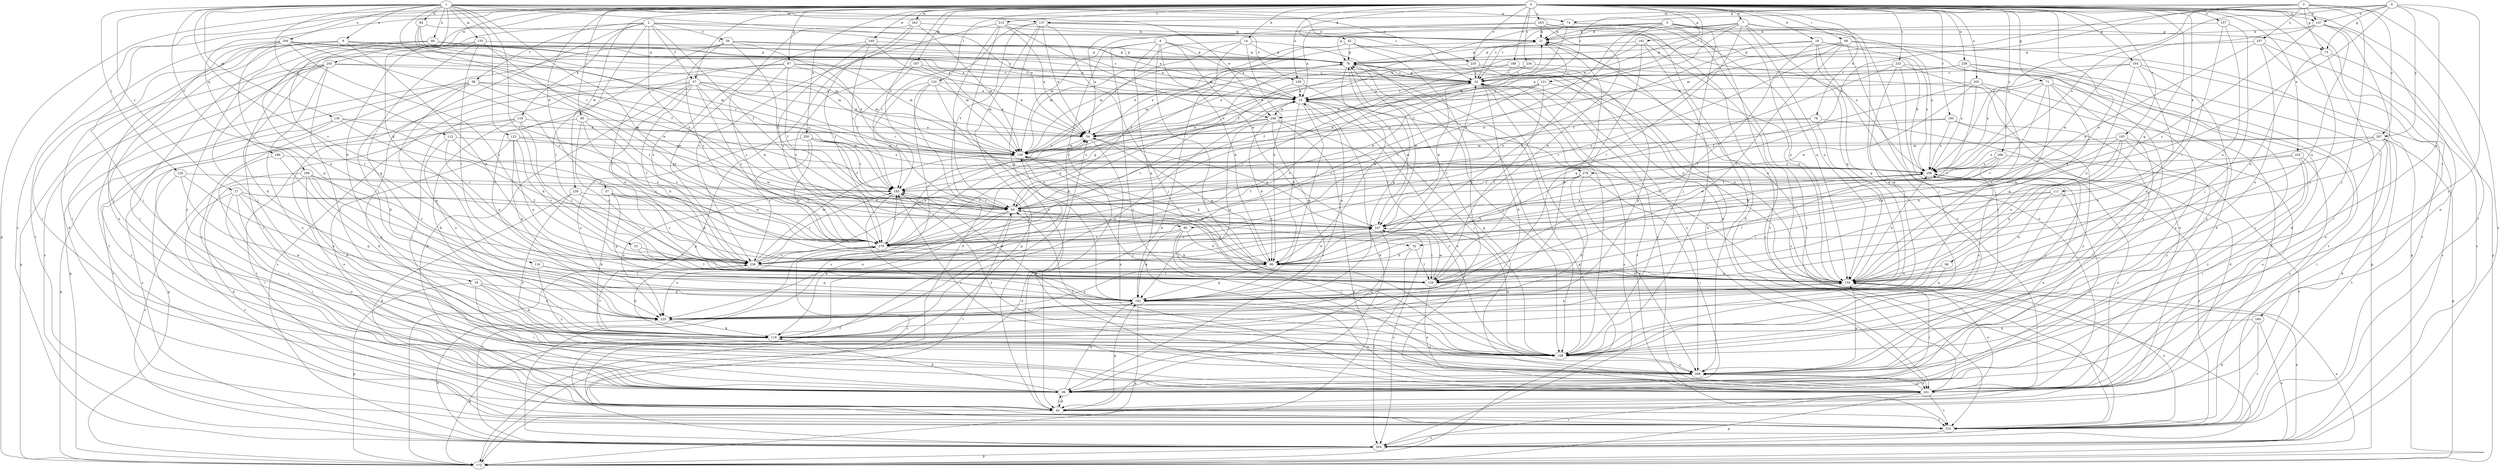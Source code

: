 strict digraph  {
0;
1;
2;
3;
4;
5;
6;
7;
9;
10;
14;
18;
19;
21;
25;
27;
32;
37;
42;
43;
52;
54;
57;
58;
59;
65;
66;
67;
71;
74;
75;
76;
78;
80;
84;
85;
86;
88;
95;
98;
108;
111;
112;
116;
118;
119;
120;
121;
123;
128;
129;
130;
133;
137;
139;
147;
150;
157;
159;
161;
162;
164;
172;
180;
182;
183;
184;
185;
187;
188;
189;
193;
202;
203;
204;
213;
215;
225;
233;
234;
235;
236;
238;
239;
240;
243;
245;
246;
247;
250;
255;
256;
257;
258;
266;
267;
268;
278;
279;
0 -> 7  [label=a];
0 -> 14  [label=b];
0 -> 18  [label=b];
0 -> 37  [label=d];
0 -> 42  [label=d];
0 -> 52  [label=e];
0 -> 57  [label=f];
0 -> 66  [label=g];
0 -> 67  [label=g];
0 -> 71  [label=g];
0 -> 78  [label=h];
0 -> 88  [label=i];
0 -> 95  [label=i];
0 -> 98  [label=i];
0 -> 108  [label=j];
0 -> 111  [label=k];
0 -> 120  [label=l];
0 -> 121  [label=l];
0 -> 147  [label=n];
0 -> 157  [label=o];
0 -> 159  [label=o];
0 -> 162  [label=p];
0 -> 164  [label=p];
0 -> 172  [label=p];
0 -> 180  [label=q];
0 -> 183  [label=r];
0 -> 184  [label=r];
0 -> 185  [label=r];
0 -> 187  [label=r];
0 -> 188  [label=r];
0 -> 202  [label=s];
0 -> 203  [label=s];
0 -> 204  [label=s];
0 -> 213  [label=t];
0 -> 215  [label=t];
0 -> 225  [label=u];
0 -> 233  [label=v];
0 -> 234  [label=v];
0 -> 235  [label=v];
0 -> 238  [label=w];
0 -> 239  [label=w];
0 -> 240  [label=w];
0 -> 243  [label=w];
0 -> 245  [label=w];
0 -> 250  [label=x];
0 -> 255  [label=x];
0 -> 266  [label=y];
0 -> 278  [label=z];
1 -> 9  [label=a];
1 -> 25  [label=c];
1 -> 27  [label=c];
1 -> 32  [label=c];
1 -> 52  [label=e];
1 -> 54  [label=e];
1 -> 74  [label=g];
1 -> 80  [label=h];
1 -> 84  [label=h];
1 -> 112  [label=k];
1 -> 116  [label=k];
1 -> 123  [label=l];
1 -> 128  [label=l];
1 -> 130  [label=m];
1 -> 133  [label=m];
1 -> 137  [label=m];
1 -> 189  [label=r];
1 -> 193  [label=r];
1 -> 235  [label=v];
1 -> 236  [label=v];
1 -> 246  [label=w];
1 -> 256  [label=x];
2 -> 10  [label=a];
2 -> 19  [label=b];
2 -> 57  [label=f];
2 -> 58  [label=f];
2 -> 59  [label=f];
2 -> 65  [label=f];
2 -> 85  [label=h];
2 -> 108  [label=j];
2 -> 118  [label=k];
2 -> 129  [label=l];
2 -> 159  [label=o];
3 -> 74  [label=g];
3 -> 75  [label=g];
3 -> 108  [label=j];
3 -> 137  [label=m];
3 -> 147  [label=n];
3 -> 204  [label=s];
3 -> 257  [label=x];
3 -> 258  [label=x];
3 -> 267  [label=y];
3 -> 278  [label=z];
4 -> 32  [label=c];
4 -> 75  [label=g];
4 -> 139  [label=m];
4 -> 147  [label=n];
4 -> 150  [label=n];
4 -> 258  [label=x];
4 -> 267  [label=y];
4 -> 268  [label=y];
4 -> 279  [label=z];
5 -> 21  [label=b];
5 -> 32  [label=c];
5 -> 65  [label=f];
5 -> 75  [label=g];
5 -> 85  [label=h];
5 -> 86  [label=h];
5 -> 108  [label=j];
5 -> 139  [label=m];
5 -> 150  [label=n];
5 -> 204  [label=s];
5 -> 258  [label=x];
6 -> 10  [label=a];
6 -> 76  [label=g];
6 -> 86  [label=h];
6 -> 108  [label=j];
6 -> 119  [label=k];
6 -> 182  [label=q];
6 -> 246  [label=w];
6 -> 268  [label=y];
7 -> 21  [label=b];
7 -> 32  [label=c];
7 -> 65  [label=f];
7 -> 108  [label=j];
7 -> 119  [label=k];
7 -> 129  [label=l];
7 -> 150  [label=n];
7 -> 182  [label=q];
7 -> 246  [label=w];
9 -> 10  [label=a];
9 -> 43  [label=d];
9 -> 76  [label=g];
9 -> 98  [label=i];
9 -> 139  [label=m];
9 -> 150  [label=n];
9 -> 161  [label=o];
10 -> 32  [label=c];
10 -> 43  [label=d];
10 -> 86  [label=h];
10 -> 108  [label=j];
10 -> 161  [label=o];
10 -> 182  [label=q];
10 -> 246  [label=w];
14 -> 43  [label=d];
14 -> 76  [label=g];
14 -> 86  [label=h];
14 -> 108  [label=j];
14 -> 139  [label=m];
14 -> 279  [label=z];
18 -> 43  [label=d];
18 -> 76  [label=g];
18 -> 129  [label=l];
18 -> 161  [label=o];
18 -> 182  [label=q];
18 -> 258  [label=x];
18 -> 279  [label=z];
19 -> 98  [label=i];
19 -> 119  [label=k];
19 -> 172  [label=p];
19 -> 182  [label=q];
19 -> 225  [label=u];
21 -> 76  [label=g];
25 -> 129  [label=l];
25 -> 236  [label=v];
27 -> 65  [label=f];
27 -> 98  [label=i];
27 -> 108  [label=j];
27 -> 161  [label=o];
27 -> 182  [label=q];
27 -> 215  [label=t];
27 -> 247  [label=w];
32 -> 10  [label=a];
32 -> 76  [label=g];
32 -> 108  [label=j];
32 -> 119  [label=k];
32 -> 204  [label=s];
32 -> 215  [label=t];
32 -> 236  [label=v];
32 -> 247  [label=w];
32 -> 268  [label=y];
37 -> 65  [label=f];
37 -> 86  [label=h];
37 -> 119  [label=k];
37 -> 182  [label=q];
37 -> 236  [label=v];
42 -> 65  [label=f];
42 -> 76  [label=g];
42 -> 139  [label=m];
42 -> 150  [label=n];
42 -> 161  [label=o];
42 -> 225  [label=u];
43 -> 54  [label=e];
43 -> 98  [label=i];
43 -> 182  [label=q];
43 -> 215  [label=t];
43 -> 279  [label=z];
52 -> 86  [label=h];
52 -> 129  [label=l];
52 -> 204  [label=s];
54 -> 139  [label=m];
54 -> 161  [label=o];
57 -> 10  [label=a];
57 -> 43  [label=d];
57 -> 54  [label=e];
57 -> 65  [label=f];
57 -> 98  [label=i];
57 -> 150  [label=n];
57 -> 204  [label=s];
57 -> 236  [label=v];
57 -> 247  [label=w];
57 -> 279  [label=z];
58 -> 10  [label=a];
58 -> 119  [label=k];
58 -> 172  [label=p];
58 -> 215  [label=t];
58 -> 225  [label=u];
58 -> 258  [label=x];
58 -> 279  [label=z];
59 -> 10  [label=a];
59 -> 65  [label=f];
59 -> 76  [label=g];
59 -> 215  [label=t];
59 -> 225  [label=u];
59 -> 258  [label=x];
59 -> 279  [label=z];
65 -> 21  [label=b];
65 -> 119  [label=k];
65 -> 193  [label=r];
65 -> 215  [label=t];
65 -> 225  [label=u];
65 -> 247  [label=w];
66 -> 150  [label=n];
66 -> 182  [label=q];
67 -> 32  [label=c];
67 -> 54  [label=e];
67 -> 65  [label=f];
67 -> 98  [label=i];
67 -> 139  [label=m];
67 -> 236  [label=v];
67 -> 279  [label=z];
71 -> 10  [label=a];
71 -> 108  [label=j];
71 -> 150  [label=n];
71 -> 161  [label=o];
71 -> 182  [label=q];
71 -> 236  [label=v];
71 -> 258  [label=x];
74 -> 21  [label=b];
74 -> 76  [label=g];
74 -> 139  [label=m];
74 -> 150  [label=n];
74 -> 215  [label=t];
75 -> 98  [label=i];
75 -> 150  [label=n];
75 -> 172  [label=p];
76 -> 32  [label=c];
76 -> 54  [label=e];
76 -> 86  [label=h];
76 -> 108  [label=j];
76 -> 150  [label=n];
76 -> 247  [label=w];
76 -> 279  [label=z];
78 -> 43  [label=d];
78 -> 54  [label=e];
78 -> 150  [label=n];
78 -> 193  [label=r];
80 -> 10  [label=a];
80 -> 76  [label=g];
80 -> 98  [label=i];
80 -> 129  [label=l];
80 -> 139  [label=m];
80 -> 268  [label=y];
84 -> 21  [label=b];
84 -> 65  [label=f];
84 -> 139  [label=m];
84 -> 193  [label=r];
85 -> 86  [label=h];
85 -> 108  [label=j];
85 -> 129  [label=l];
85 -> 182  [label=q];
85 -> 279  [label=z];
86 -> 32  [label=c];
86 -> 54  [label=e];
86 -> 65  [label=f];
86 -> 150  [label=n];
86 -> 182  [label=q];
86 -> 225  [label=u];
86 -> 247  [label=w];
88 -> 43  [label=d];
88 -> 65  [label=f];
88 -> 76  [label=g];
88 -> 129  [label=l];
88 -> 161  [label=o];
88 -> 172  [label=p];
88 -> 279  [label=z];
95 -> 54  [label=e];
95 -> 86  [label=h];
95 -> 150  [label=n];
95 -> 204  [label=s];
95 -> 279  [label=z];
98 -> 43  [label=d];
98 -> 119  [label=k];
98 -> 182  [label=q];
98 -> 258  [label=x];
108 -> 32  [label=c];
108 -> 193  [label=r];
108 -> 247  [label=w];
108 -> 268  [label=y];
111 -> 65  [label=f];
111 -> 98  [label=i];
111 -> 129  [label=l];
111 -> 150  [label=n];
112 -> 139  [label=m];
112 -> 150  [label=n];
112 -> 225  [label=u];
112 -> 279  [label=z];
116 -> 129  [label=l];
116 -> 182  [label=q];
116 -> 268  [label=y];
118 -> 54  [label=e];
118 -> 119  [label=k];
118 -> 129  [label=l];
118 -> 172  [label=p];
118 -> 215  [label=t];
118 -> 279  [label=z];
119 -> 10  [label=a];
119 -> 108  [label=j];
119 -> 139  [label=m];
119 -> 172  [label=p];
119 -> 236  [label=v];
119 -> 258  [label=x];
120 -> 10  [label=a];
120 -> 43  [label=d];
120 -> 54  [label=e];
120 -> 150  [label=n];
120 -> 193  [label=r];
120 -> 204  [label=s];
121 -> 10  [label=a];
121 -> 54  [label=e];
121 -> 129  [label=l];
121 -> 150  [label=n];
121 -> 236  [label=v];
123 -> 139  [label=m];
123 -> 150  [label=n];
123 -> 161  [label=o];
123 -> 182  [label=q];
123 -> 236  [label=v];
123 -> 247  [label=w];
128 -> 98  [label=i];
128 -> 119  [label=k];
128 -> 193  [label=r];
128 -> 225  [label=u];
129 -> 161  [label=o];
129 -> 247  [label=w];
130 -> 54  [label=e];
130 -> 86  [label=h];
130 -> 172  [label=p];
130 -> 215  [label=t];
130 -> 279  [label=z];
133 -> 32  [label=c];
133 -> 76  [label=g];
133 -> 108  [label=j];
133 -> 119  [label=k];
133 -> 129  [label=l];
133 -> 182  [label=q];
133 -> 247  [label=w];
137 -> 21  [label=b];
137 -> 54  [label=e];
137 -> 65  [label=f];
137 -> 108  [label=j];
137 -> 172  [label=p];
137 -> 182  [label=q];
137 -> 193  [label=r];
137 -> 258  [label=x];
139 -> 21  [label=b];
139 -> 32  [label=c];
139 -> 86  [label=h];
139 -> 108  [label=j];
139 -> 258  [label=x];
147 -> 21  [label=b];
147 -> 129  [label=l];
147 -> 150  [label=n];
147 -> 161  [label=o];
147 -> 247  [label=w];
147 -> 279  [label=z];
150 -> 10  [label=a];
150 -> 98  [label=i];
150 -> 139  [label=m];
150 -> 161  [label=o];
150 -> 182  [label=q];
150 -> 258  [label=x];
157 -> 21  [label=b];
157 -> 108  [label=j];
157 -> 129  [label=l];
157 -> 150  [label=n];
159 -> 10  [label=a];
159 -> 236  [label=v];
159 -> 247  [label=w];
161 -> 21  [label=b];
161 -> 32  [label=c];
161 -> 76  [label=g];
161 -> 172  [label=p];
161 -> 204  [label=s];
161 -> 215  [label=t];
161 -> 268  [label=y];
162 -> 10  [label=a];
162 -> 76  [label=g];
162 -> 108  [label=j];
162 -> 182  [label=q];
162 -> 204  [label=s];
164 -> 32  [label=c];
164 -> 150  [label=n];
164 -> 204  [label=s];
164 -> 225  [label=u];
164 -> 258  [label=x];
164 -> 268  [label=y];
172 -> 54  [label=e];
172 -> 76  [label=g];
172 -> 150  [label=n];
180 -> 98  [label=i];
180 -> 119  [label=k];
180 -> 258  [label=x];
182 -> 10  [label=a];
182 -> 76  [label=g];
182 -> 161  [label=o];
182 -> 172  [label=p];
182 -> 225  [label=u];
183 -> 86  [label=h];
183 -> 139  [label=m];
183 -> 150  [label=n];
183 -> 161  [label=o];
183 -> 182  [label=q];
183 -> 268  [label=y];
184 -> 43  [label=d];
184 -> 119  [label=k];
184 -> 204  [label=s];
184 -> 215  [label=t];
185 -> 54  [label=e];
185 -> 98  [label=i];
185 -> 193  [label=r];
185 -> 258  [label=x];
185 -> 268  [label=y];
187 -> 32  [label=c];
187 -> 139  [label=m];
187 -> 193  [label=r];
187 -> 279  [label=z];
188 -> 32  [label=c];
188 -> 54  [label=e];
188 -> 65  [label=f];
188 -> 119  [label=k];
189 -> 43  [label=d];
189 -> 119  [label=k];
189 -> 129  [label=l];
189 -> 182  [label=q];
189 -> 193  [label=r];
189 -> 204  [label=s];
189 -> 236  [label=v];
193 -> 65  [label=f];
193 -> 182  [label=q];
193 -> 225  [label=u];
193 -> 268  [label=y];
202 -> 10  [label=a];
202 -> 65  [label=f];
202 -> 150  [label=n];
202 -> 236  [label=v];
202 -> 247  [label=w];
202 -> 268  [label=y];
203 -> 10  [label=a];
203 -> 21  [label=b];
203 -> 54  [label=e];
203 -> 86  [label=h];
203 -> 215  [label=t];
203 -> 268  [label=y];
204 -> 65  [label=f];
204 -> 150  [label=n];
204 -> 172  [label=p];
204 -> 225  [label=u];
213 -> 21  [label=b];
213 -> 43  [label=d];
213 -> 54  [label=e];
213 -> 161  [label=o];
213 -> 236  [label=v];
213 -> 247  [label=w];
215 -> 150  [label=n];
215 -> 204  [label=s];
215 -> 258  [label=x];
225 -> 21  [label=b];
225 -> 119  [label=k];
225 -> 150  [label=n];
233 -> 32  [label=c];
233 -> 108  [label=j];
233 -> 161  [label=o];
233 -> 182  [label=q];
233 -> 215  [label=t];
233 -> 236  [label=v];
234 -> 32  [label=c];
234 -> 54  [label=e];
234 -> 215  [label=t];
235 -> 32  [label=c];
235 -> 139  [label=m];
235 -> 150  [label=n];
235 -> 161  [label=o];
236 -> 54  [label=e];
236 -> 119  [label=k];
236 -> 129  [label=l];
236 -> 139  [label=m];
236 -> 150  [label=n];
236 -> 193  [label=r];
238 -> 10  [label=a];
238 -> 32  [label=c];
238 -> 98  [label=i];
238 -> 172  [label=p];
238 -> 258  [label=x];
238 -> 268  [label=y];
239 -> 43  [label=d];
239 -> 65  [label=f];
239 -> 236  [label=v];
239 -> 268  [label=y];
240 -> 76  [label=g];
240 -> 139  [label=m];
240 -> 193  [label=r];
240 -> 236  [label=v];
240 -> 279  [label=z];
243 -> 21  [label=b];
243 -> 139  [label=m];
243 -> 172  [label=p];
243 -> 236  [label=v];
243 -> 279  [label=z];
245 -> 32  [label=c];
245 -> 98  [label=i];
245 -> 108  [label=j];
245 -> 161  [label=o];
245 -> 172  [label=p];
245 -> 204  [label=s];
245 -> 215  [label=t];
245 -> 279  [label=z];
246 -> 54  [label=e];
246 -> 86  [label=h];
246 -> 98  [label=i];
246 -> 172  [label=p];
246 -> 182  [label=q];
246 -> 193  [label=r];
246 -> 268  [label=y];
247 -> 54  [label=e];
247 -> 98  [label=i];
247 -> 129  [label=l];
247 -> 204  [label=s];
247 -> 258  [label=x];
247 -> 279  [label=z];
250 -> 65  [label=f];
250 -> 86  [label=h];
250 -> 139  [label=m];
250 -> 193  [label=r];
250 -> 225  [label=u];
250 -> 236  [label=v];
250 -> 258  [label=x];
255 -> 98  [label=i];
255 -> 161  [label=o];
255 -> 258  [label=x];
255 -> 268  [label=y];
255 -> 279  [label=z];
256 -> 10  [label=a];
256 -> 32  [label=c];
256 -> 76  [label=g];
256 -> 98  [label=i];
256 -> 108  [label=j];
256 -> 139  [label=m];
256 -> 182  [label=q];
256 -> 215  [label=t];
256 -> 236  [label=v];
256 -> 279  [label=z];
257 -> 76  [label=g];
257 -> 204  [label=s];
257 -> 215  [label=t];
257 -> 225  [label=u];
257 -> 247  [label=w];
258 -> 21  [label=b];
258 -> 65  [label=f];
258 -> 108  [label=j];
258 -> 129  [label=l];
258 -> 161  [label=o];
258 -> 193  [label=r];
266 -> 65  [label=f];
266 -> 108  [label=j];
266 -> 215  [label=t];
266 -> 247  [label=w];
266 -> 258  [label=x];
267 -> 43  [label=d];
267 -> 98  [label=i];
267 -> 129  [label=l];
267 -> 139  [label=m];
267 -> 172  [label=p];
267 -> 215  [label=t];
267 -> 236  [label=v];
267 -> 258  [label=x];
268 -> 65  [label=f];
268 -> 98  [label=i];
268 -> 150  [label=n];
268 -> 161  [label=o];
268 -> 193  [label=r];
278 -> 86  [label=h];
278 -> 98  [label=i];
278 -> 119  [label=k];
278 -> 193  [label=r];
278 -> 268  [label=y];
279 -> 10  [label=a];
279 -> 21  [label=b];
279 -> 32  [label=c];
279 -> 76  [label=g];
279 -> 86  [label=h];
279 -> 193  [label=r];
279 -> 204  [label=s];
279 -> 225  [label=u];
279 -> 236  [label=v];
}
